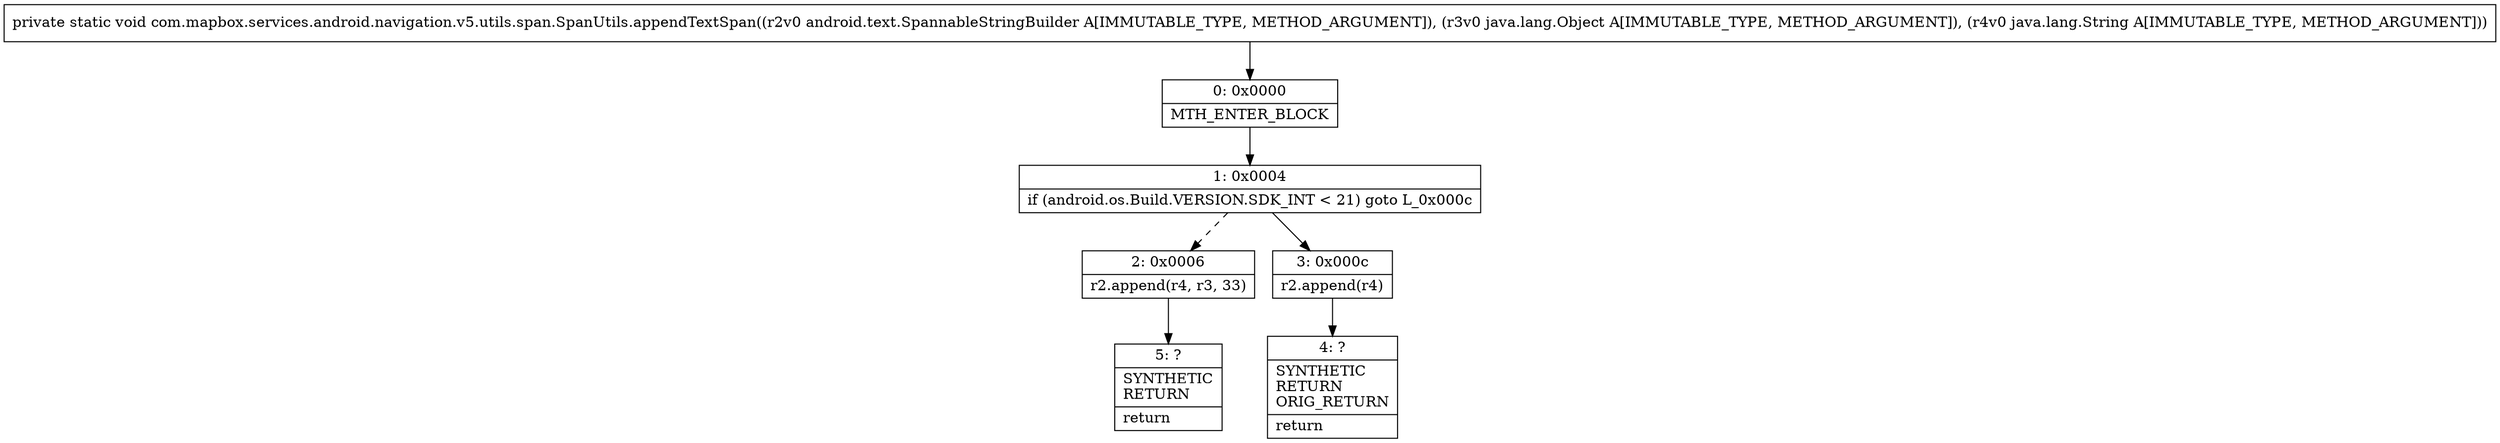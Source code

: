 digraph "CFG forcom.mapbox.services.android.navigation.v5.utils.span.SpanUtils.appendTextSpan(Landroid\/text\/SpannableStringBuilder;Ljava\/lang\/Object;Ljava\/lang\/String;)V" {
Node_0 [shape=record,label="{0\:\ 0x0000|MTH_ENTER_BLOCK\l}"];
Node_1 [shape=record,label="{1\:\ 0x0004|if (android.os.Build.VERSION.SDK_INT \< 21) goto L_0x000c\l}"];
Node_2 [shape=record,label="{2\:\ 0x0006|r2.append(r4, r3, 33)\l}"];
Node_3 [shape=record,label="{3\:\ 0x000c|r2.append(r4)\l}"];
Node_4 [shape=record,label="{4\:\ ?|SYNTHETIC\lRETURN\lORIG_RETURN\l|return\l}"];
Node_5 [shape=record,label="{5\:\ ?|SYNTHETIC\lRETURN\l|return\l}"];
MethodNode[shape=record,label="{private static void com.mapbox.services.android.navigation.v5.utils.span.SpanUtils.appendTextSpan((r2v0 android.text.SpannableStringBuilder A[IMMUTABLE_TYPE, METHOD_ARGUMENT]), (r3v0 java.lang.Object A[IMMUTABLE_TYPE, METHOD_ARGUMENT]), (r4v0 java.lang.String A[IMMUTABLE_TYPE, METHOD_ARGUMENT])) }"];
MethodNode -> Node_0;
Node_0 -> Node_1;
Node_1 -> Node_2[style=dashed];
Node_1 -> Node_3;
Node_2 -> Node_5;
Node_3 -> Node_4;
}

